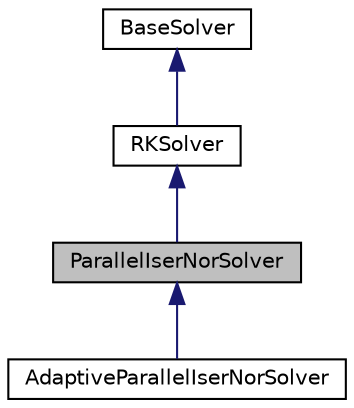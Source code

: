 digraph "ParallelIserNorSolver"
{
  edge [fontname="Helvetica",fontsize="10",labelfontname="Helvetica",labelfontsize="10"];
  node [fontname="Helvetica",fontsize="10",shape=record];
  Node0 [label="ParallelIserNorSolver",height=0.2,width=0.4,color="black", fillcolor="grey75", style="filled", fontcolor="black"];
  Node1 -> Node0 [dir="back",color="midnightblue",fontsize="10",style="solid",fontname="Helvetica"];
  Node1 [label="RKSolver",height=0.2,width=0.4,color="black", fillcolor="white", style="filled",URL="$classRKSolver.html"];
  Node2 -> Node1 [dir="back",color="midnightblue",fontsize="10",style="solid",fontname="Helvetica"];
  Node2 [label="BaseSolver",height=0.2,width=0.4,color="black", fillcolor="white", style="filled",URL="$classBaseSolver.html"];
  Node0 -> Node3 [dir="back",color="midnightblue",fontsize="10",style="solid",fontname="Helvetica"];
  Node3 [label="AdaptiveParallelIserNorSolver",height=0.2,width=0.4,color="black", fillcolor="white", style="filled",URL="$classAdaptiveParallelIserNorSolver.html"];
}
